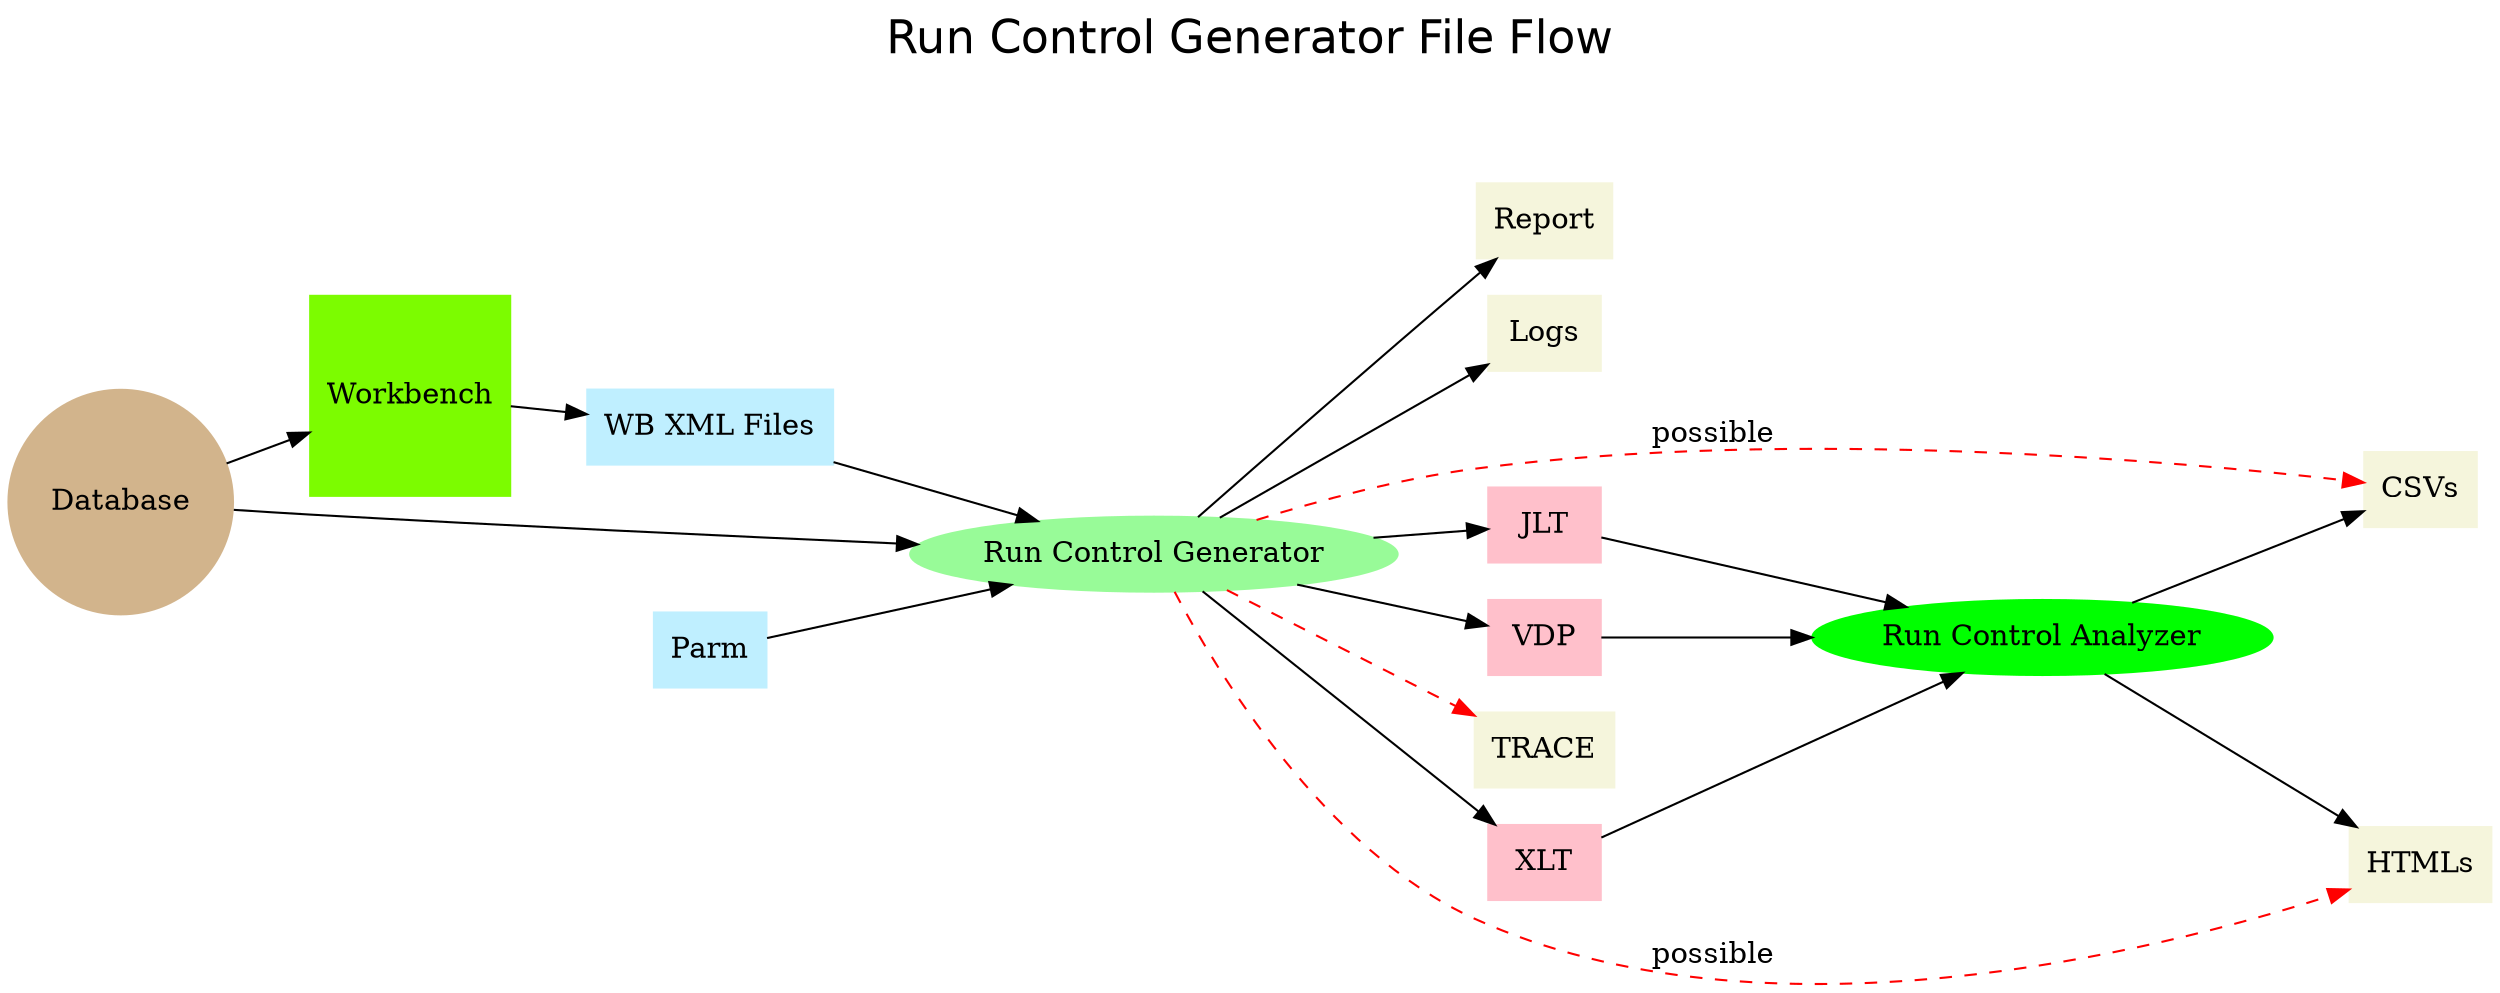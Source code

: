 digraph RunControlGeneratoFileFlowr {
rankdir=LR
//Nodes
graph [label="Run Control Generator File Flow\n\n\n", labelloc=t, labeljust=center, fontname=Helvetica, fontsize=22];
labeljust=center;

// Files

WB[label="Workbench" shape=square style=filled color=lawngreen]
DB[label="Database" shape=circle style=filled color=tan]
RCG[label="Run Control Generator" shape=oval style=filled color=PaleGreen]
RCA[label="Run Control Analyzer" shape=oval style=filled color=Green]
RCP[label="Parm" shape=rect style=filled color=lightblue1]
WBX[label="WB XML Files" shape=rect style=filled color=lightblue1 ]
RPT[label="Report" shape=rect style=filled color=beige ]
LOG[label="Logs" shape=rect style=filled color=beige ]
VDP[label="VDP" shape=rect style=filled color=pink ]
XLT[label="XLT" shape=rect style=filled color=pink ]
JLT[label="JLT" shape=rect style=filled color=pink ]
TRC[label="TRACE" shape=rect style=filled color=beige ]
CSV[label="CSVs" shape=rect style=filled color=beige ]
HTM[label="HTMLs" shape=rect style=filled color=beige ]




DB -> WB -> WBX
DB -> RCG
RCP -> RCG
WBX -> RCG
RCG -> RPT
RCG -> LOG
RCG -> VDP
RCG -> XLT
RCG -> JLT
RCG -> TRC [style=dashed color=red] 

VDP -> RCA
XLT -> RCA
JLT -> RCA

RCA -> CSV
RCA -> HTM

RCG -> CSV [label="possible" style=dashed color=red] 
RCG -> HTM [label="possible" style=dashed color=red] 


}
